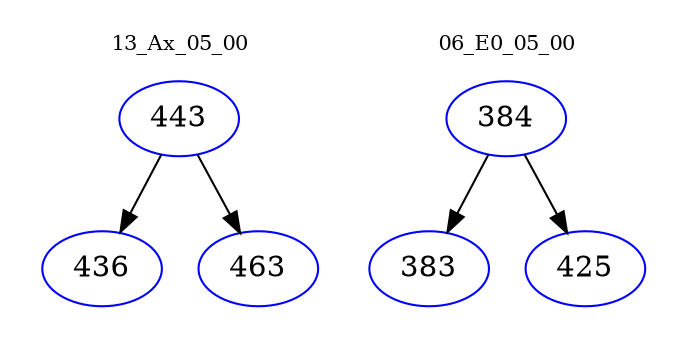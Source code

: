 digraph{
subgraph cluster_0 {
color = white
label = "13_Ax_05_00";
fontsize=10;
T0_443 [label="443", color="blue"]
T0_443 -> T0_436 [color="black"]
T0_436 [label="436", color="blue"]
T0_443 -> T0_463 [color="black"]
T0_463 [label="463", color="blue"]
}
subgraph cluster_1 {
color = white
label = "06_E0_05_00";
fontsize=10;
T1_384 [label="384", color="blue"]
T1_384 -> T1_383 [color="black"]
T1_383 [label="383", color="blue"]
T1_384 -> T1_425 [color="black"]
T1_425 [label="425", color="blue"]
}
}
